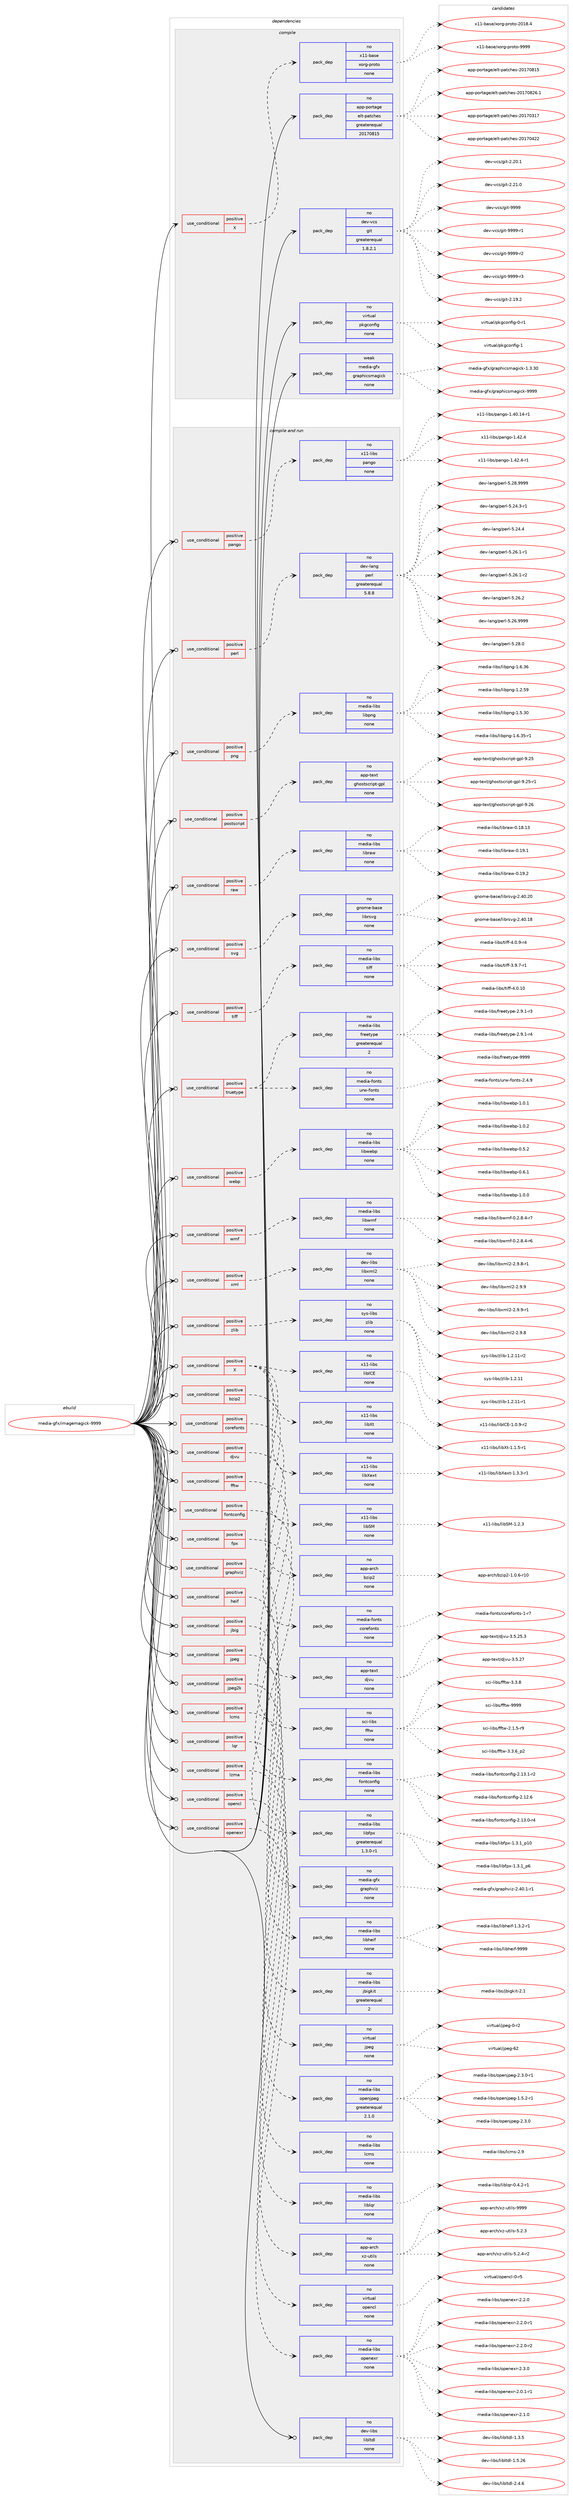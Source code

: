 digraph prolog {

# *************
# Graph options
# *************

newrank=true;
concentrate=true;
compound=true;
graph [rankdir=LR,fontname=Helvetica,fontsize=10,ranksep=1.5];#, ranksep=2.5, nodesep=0.2];
edge  [arrowhead=vee];
node  [fontname=Helvetica,fontsize=10];

# **********
# The ebuild
# **********

subgraph cluster_leftcol {
color=gray;
rank=same;
label=<<i>ebuild</i>>;
id [label="media-gfx/imagemagick-9999", color=red, width=4, href="../media-gfx/imagemagick-9999.svg"];
}

# ****************
# The dependencies
# ****************

subgraph cluster_midcol {
color=gray;
label=<<i>dependencies</i>>;
subgraph cluster_compile {
fillcolor="#eeeeee";
style=filled;
label=<<i>compile</i>>;
subgraph cond432993 {
dependency1605698 [label=<<TABLE BORDER="0" CELLBORDER="1" CELLSPACING="0" CELLPADDING="4"><TR><TD ROWSPAN="3" CELLPADDING="10">use_conditional</TD></TR><TR><TD>positive</TD></TR><TR><TD>X</TD></TR></TABLE>>, shape=none, color=red];
subgraph pack1147108 {
dependency1605699 [label=<<TABLE BORDER="0" CELLBORDER="1" CELLSPACING="0" CELLPADDING="4" WIDTH="220"><TR><TD ROWSPAN="6" CELLPADDING="30">pack_dep</TD></TR><TR><TD WIDTH="110">no</TD></TR><TR><TD>x11-base</TD></TR><TR><TD>xorg-proto</TD></TR><TR><TD>none</TD></TR><TR><TD></TD></TR></TABLE>>, shape=none, color=blue];
}
dependency1605698:e -> dependency1605699:w [weight=20,style="dashed",arrowhead="vee"];
}
id:e -> dependency1605698:w [weight=20,style="solid",arrowhead="vee"];
subgraph pack1147109 {
dependency1605700 [label=<<TABLE BORDER="0" CELLBORDER="1" CELLSPACING="0" CELLPADDING="4" WIDTH="220"><TR><TD ROWSPAN="6" CELLPADDING="30">pack_dep</TD></TR><TR><TD WIDTH="110">no</TD></TR><TR><TD>app-portage</TD></TR><TR><TD>elt-patches</TD></TR><TR><TD>greaterequal</TD></TR><TR><TD>20170815</TD></TR></TABLE>>, shape=none, color=blue];
}
id:e -> dependency1605700:w [weight=20,style="solid",arrowhead="vee"];
subgraph pack1147110 {
dependency1605701 [label=<<TABLE BORDER="0" CELLBORDER="1" CELLSPACING="0" CELLPADDING="4" WIDTH="220"><TR><TD ROWSPAN="6" CELLPADDING="30">pack_dep</TD></TR><TR><TD WIDTH="110">no</TD></TR><TR><TD>dev-vcs</TD></TR><TR><TD>git</TD></TR><TR><TD>greaterequal</TD></TR><TR><TD>1.8.2.1</TD></TR></TABLE>>, shape=none, color=blue];
}
id:e -> dependency1605701:w [weight=20,style="solid",arrowhead="vee"];
subgraph pack1147111 {
dependency1605702 [label=<<TABLE BORDER="0" CELLBORDER="1" CELLSPACING="0" CELLPADDING="4" WIDTH="220"><TR><TD ROWSPAN="6" CELLPADDING="30">pack_dep</TD></TR><TR><TD WIDTH="110">no</TD></TR><TR><TD>virtual</TD></TR><TR><TD>pkgconfig</TD></TR><TR><TD>none</TD></TR><TR><TD></TD></TR></TABLE>>, shape=none, color=blue];
}
id:e -> dependency1605702:w [weight=20,style="solid",arrowhead="vee"];
subgraph pack1147112 {
dependency1605703 [label=<<TABLE BORDER="0" CELLBORDER="1" CELLSPACING="0" CELLPADDING="4" WIDTH="220"><TR><TD ROWSPAN="6" CELLPADDING="30">pack_dep</TD></TR><TR><TD WIDTH="110">weak</TD></TR><TR><TD>media-gfx</TD></TR><TR><TD>graphicsmagick</TD></TR><TR><TD>none</TD></TR><TR><TD></TD></TR></TABLE>>, shape=none, color=blue];
}
id:e -> dependency1605703:w [weight=20,style="solid",arrowhead="vee"];
}
subgraph cluster_compileandrun {
fillcolor="#eeeeee";
style=filled;
label=<<i>compile and run</i>>;
subgraph cond432994 {
dependency1605704 [label=<<TABLE BORDER="0" CELLBORDER="1" CELLSPACING="0" CELLPADDING="4"><TR><TD ROWSPAN="3" CELLPADDING="10">use_conditional</TD></TR><TR><TD>positive</TD></TR><TR><TD>X</TD></TR></TABLE>>, shape=none, color=red];
subgraph pack1147113 {
dependency1605705 [label=<<TABLE BORDER="0" CELLBORDER="1" CELLSPACING="0" CELLPADDING="4" WIDTH="220"><TR><TD ROWSPAN="6" CELLPADDING="30">pack_dep</TD></TR><TR><TD WIDTH="110">no</TD></TR><TR><TD>x11-libs</TD></TR><TR><TD>libICE</TD></TR><TR><TD>none</TD></TR><TR><TD></TD></TR></TABLE>>, shape=none, color=blue];
}
dependency1605704:e -> dependency1605705:w [weight=20,style="dashed",arrowhead="vee"];
subgraph pack1147114 {
dependency1605706 [label=<<TABLE BORDER="0" CELLBORDER="1" CELLSPACING="0" CELLPADDING="4" WIDTH="220"><TR><TD ROWSPAN="6" CELLPADDING="30">pack_dep</TD></TR><TR><TD WIDTH="110">no</TD></TR><TR><TD>x11-libs</TD></TR><TR><TD>libSM</TD></TR><TR><TD>none</TD></TR><TR><TD></TD></TR></TABLE>>, shape=none, color=blue];
}
dependency1605704:e -> dependency1605706:w [weight=20,style="dashed",arrowhead="vee"];
subgraph pack1147115 {
dependency1605707 [label=<<TABLE BORDER="0" CELLBORDER="1" CELLSPACING="0" CELLPADDING="4" WIDTH="220"><TR><TD ROWSPAN="6" CELLPADDING="30">pack_dep</TD></TR><TR><TD WIDTH="110">no</TD></TR><TR><TD>x11-libs</TD></TR><TR><TD>libXext</TD></TR><TR><TD>none</TD></TR><TR><TD></TD></TR></TABLE>>, shape=none, color=blue];
}
dependency1605704:e -> dependency1605707:w [weight=20,style="dashed",arrowhead="vee"];
subgraph pack1147116 {
dependency1605708 [label=<<TABLE BORDER="0" CELLBORDER="1" CELLSPACING="0" CELLPADDING="4" WIDTH="220"><TR><TD ROWSPAN="6" CELLPADDING="30">pack_dep</TD></TR><TR><TD WIDTH="110">no</TD></TR><TR><TD>x11-libs</TD></TR><TR><TD>libXt</TD></TR><TR><TD>none</TD></TR><TR><TD></TD></TR></TABLE>>, shape=none, color=blue];
}
dependency1605704:e -> dependency1605708:w [weight=20,style="dashed",arrowhead="vee"];
}
id:e -> dependency1605704:w [weight=20,style="solid",arrowhead="odotvee"];
subgraph cond432995 {
dependency1605709 [label=<<TABLE BORDER="0" CELLBORDER="1" CELLSPACING="0" CELLPADDING="4"><TR><TD ROWSPAN="3" CELLPADDING="10">use_conditional</TD></TR><TR><TD>positive</TD></TR><TR><TD>bzip2</TD></TR></TABLE>>, shape=none, color=red];
subgraph pack1147117 {
dependency1605710 [label=<<TABLE BORDER="0" CELLBORDER="1" CELLSPACING="0" CELLPADDING="4" WIDTH="220"><TR><TD ROWSPAN="6" CELLPADDING="30">pack_dep</TD></TR><TR><TD WIDTH="110">no</TD></TR><TR><TD>app-arch</TD></TR><TR><TD>bzip2</TD></TR><TR><TD>none</TD></TR><TR><TD></TD></TR></TABLE>>, shape=none, color=blue];
}
dependency1605709:e -> dependency1605710:w [weight=20,style="dashed",arrowhead="vee"];
}
id:e -> dependency1605709:w [weight=20,style="solid",arrowhead="odotvee"];
subgraph cond432996 {
dependency1605711 [label=<<TABLE BORDER="0" CELLBORDER="1" CELLSPACING="0" CELLPADDING="4"><TR><TD ROWSPAN="3" CELLPADDING="10">use_conditional</TD></TR><TR><TD>positive</TD></TR><TR><TD>corefonts</TD></TR></TABLE>>, shape=none, color=red];
subgraph pack1147118 {
dependency1605712 [label=<<TABLE BORDER="0" CELLBORDER="1" CELLSPACING="0" CELLPADDING="4" WIDTH="220"><TR><TD ROWSPAN="6" CELLPADDING="30">pack_dep</TD></TR><TR><TD WIDTH="110">no</TD></TR><TR><TD>media-fonts</TD></TR><TR><TD>corefonts</TD></TR><TR><TD>none</TD></TR><TR><TD></TD></TR></TABLE>>, shape=none, color=blue];
}
dependency1605711:e -> dependency1605712:w [weight=20,style="dashed",arrowhead="vee"];
}
id:e -> dependency1605711:w [weight=20,style="solid",arrowhead="odotvee"];
subgraph cond432997 {
dependency1605713 [label=<<TABLE BORDER="0" CELLBORDER="1" CELLSPACING="0" CELLPADDING="4"><TR><TD ROWSPAN="3" CELLPADDING="10">use_conditional</TD></TR><TR><TD>positive</TD></TR><TR><TD>djvu</TD></TR></TABLE>>, shape=none, color=red];
subgraph pack1147119 {
dependency1605714 [label=<<TABLE BORDER="0" CELLBORDER="1" CELLSPACING="0" CELLPADDING="4" WIDTH="220"><TR><TD ROWSPAN="6" CELLPADDING="30">pack_dep</TD></TR><TR><TD WIDTH="110">no</TD></TR><TR><TD>app-text</TD></TR><TR><TD>djvu</TD></TR><TR><TD>none</TD></TR><TR><TD></TD></TR></TABLE>>, shape=none, color=blue];
}
dependency1605713:e -> dependency1605714:w [weight=20,style="dashed",arrowhead="vee"];
}
id:e -> dependency1605713:w [weight=20,style="solid",arrowhead="odotvee"];
subgraph cond432998 {
dependency1605715 [label=<<TABLE BORDER="0" CELLBORDER="1" CELLSPACING="0" CELLPADDING="4"><TR><TD ROWSPAN="3" CELLPADDING="10">use_conditional</TD></TR><TR><TD>positive</TD></TR><TR><TD>fftw</TD></TR></TABLE>>, shape=none, color=red];
subgraph pack1147120 {
dependency1605716 [label=<<TABLE BORDER="0" CELLBORDER="1" CELLSPACING="0" CELLPADDING="4" WIDTH="220"><TR><TD ROWSPAN="6" CELLPADDING="30">pack_dep</TD></TR><TR><TD WIDTH="110">no</TD></TR><TR><TD>sci-libs</TD></TR><TR><TD>fftw</TD></TR><TR><TD>none</TD></TR><TR><TD></TD></TR></TABLE>>, shape=none, color=blue];
}
dependency1605715:e -> dependency1605716:w [weight=20,style="dashed",arrowhead="vee"];
}
id:e -> dependency1605715:w [weight=20,style="solid",arrowhead="odotvee"];
subgraph cond432999 {
dependency1605717 [label=<<TABLE BORDER="0" CELLBORDER="1" CELLSPACING="0" CELLPADDING="4"><TR><TD ROWSPAN="3" CELLPADDING="10">use_conditional</TD></TR><TR><TD>positive</TD></TR><TR><TD>fontconfig</TD></TR></TABLE>>, shape=none, color=red];
subgraph pack1147121 {
dependency1605718 [label=<<TABLE BORDER="0" CELLBORDER="1" CELLSPACING="0" CELLPADDING="4" WIDTH="220"><TR><TD ROWSPAN="6" CELLPADDING="30">pack_dep</TD></TR><TR><TD WIDTH="110">no</TD></TR><TR><TD>media-libs</TD></TR><TR><TD>fontconfig</TD></TR><TR><TD>none</TD></TR><TR><TD></TD></TR></TABLE>>, shape=none, color=blue];
}
dependency1605717:e -> dependency1605718:w [weight=20,style="dashed",arrowhead="vee"];
}
id:e -> dependency1605717:w [weight=20,style="solid",arrowhead="odotvee"];
subgraph cond433000 {
dependency1605719 [label=<<TABLE BORDER="0" CELLBORDER="1" CELLSPACING="0" CELLPADDING="4"><TR><TD ROWSPAN="3" CELLPADDING="10">use_conditional</TD></TR><TR><TD>positive</TD></TR><TR><TD>fpx</TD></TR></TABLE>>, shape=none, color=red];
subgraph pack1147122 {
dependency1605720 [label=<<TABLE BORDER="0" CELLBORDER="1" CELLSPACING="0" CELLPADDING="4" WIDTH="220"><TR><TD ROWSPAN="6" CELLPADDING="30">pack_dep</TD></TR><TR><TD WIDTH="110">no</TD></TR><TR><TD>media-libs</TD></TR><TR><TD>libfpx</TD></TR><TR><TD>greaterequal</TD></TR><TR><TD>1.3.0-r1</TD></TR></TABLE>>, shape=none, color=blue];
}
dependency1605719:e -> dependency1605720:w [weight=20,style="dashed",arrowhead="vee"];
}
id:e -> dependency1605719:w [weight=20,style="solid",arrowhead="odotvee"];
subgraph cond433001 {
dependency1605721 [label=<<TABLE BORDER="0" CELLBORDER="1" CELLSPACING="0" CELLPADDING="4"><TR><TD ROWSPAN="3" CELLPADDING="10">use_conditional</TD></TR><TR><TD>positive</TD></TR><TR><TD>graphviz</TD></TR></TABLE>>, shape=none, color=red];
subgraph pack1147123 {
dependency1605722 [label=<<TABLE BORDER="0" CELLBORDER="1" CELLSPACING="0" CELLPADDING="4" WIDTH="220"><TR><TD ROWSPAN="6" CELLPADDING="30">pack_dep</TD></TR><TR><TD WIDTH="110">no</TD></TR><TR><TD>media-gfx</TD></TR><TR><TD>graphviz</TD></TR><TR><TD>none</TD></TR><TR><TD></TD></TR></TABLE>>, shape=none, color=blue];
}
dependency1605721:e -> dependency1605722:w [weight=20,style="dashed",arrowhead="vee"];
}
id:e -> dependency1605721:w [weight=20,style="solid",arrowhead="odotvee"];
subgraph cond433002 {
dependency1605723 [label=<<TABLE BORDER="0" CELLBORDER="1" CELLSPACING="0" CELLPADDING="4"><TR><TD ROWSPAN="3" CELLPADDING="10">use_conditional</TD></TR><TR><TD>positive</TD></TR><TR><TD>heif</TD></TR></TABLE>>, shape=none, color=red];
subgraph pack1147124 {
dependency1605724 [label=<<TABLE BORDER="0" CELLBORDER="1" CELLSPACING="0" CELLPADDING="4" WIDTH="220"><TR><TD ROWSPAN="6" CELLPADDING="30">pack_dep</TD></TR><TR><TD WIDTH="110">no</TD></TR><TR><TD>media-libs</TD></TR><TR><TD>libheif</TD></TR><TR><TD>none</TD></TR><TR><TD></TD></TR></TABLE>>, shape=none, color=blue];
}
dependency1605723:e -> dependency1605724:w [weight=20,style="dashed",arrowhead="vee"];
}
id:e -> dependency1605723:w [weight=20,style="solid",arrowhead="odotvee"];
subgraph cond433003 {
dependency1605725 [label=<<TABLE BORDER="0" CELLBORDER="1" CELLSPACING="0" CELLPADDING="4"><TR><TD ROWSPAN="3" CELLPADDING="10">use_conditional</TD></TR><TR><TD>positive</TD></TR><TR><TD>jbig</TD></TR></TABLE>>, shape=none, color=red];
subgraph pack1147125 {
dependency1605726 [label=<<TABLE BORDER="0" CELLBORDER="1" CELLSPACING="0" CELLPADDING="4" WIDTH="220"><TR><TD ROWSPAN="6" CELLPADDING="30">pack_dep</TD></TR><TR><TD WIDTH="110">no</TD></TR><TR><TD>media-libs</TD></TR><TR><TD>jbigkit</TD></TR><TR><TD>greaterequal</TD></TR><TR><TD>2</TD></TR></TABLE>>, shape=none, color=blue];
}
dependency1605725:e -> dependency1605726:w [weight=20,style="dashed",arrowhead="vee"];
}
id:e -> dependency1605725:w [weight=20,style="solid",arrowhead="odotvee"];
subgraph cond433004 {
dependency1605727 [label=<<TABLE BORDER="0" CELLBORDER="1" CELLSPACING="0" CELLPADDING="4"><TR><TD ROWSPAN="3" CELLPADDING="10">use_conditional</TD></TR><TR><TD>positive</TD></TR><TR><TD>jpeg</TD></TR></TABLE>>, shape=none, color=red];
subgraph pack1147126 {
dependency1605728 [label=<<TABLE BORDER="0" CELLBORDER="1" CELLSPACING="0" CELLPADDING="4" WIDTH="220"><TR><TD ROWSPAN="6" CELLPADDING="30">pack_dep</TD></TR><TR><TD WIDTH="110">no</TD></TR><TR><TD>virtual</TD></TR><TR><TD>jpeg</TD></TR><TR><TD>none</TD></TR><TR><TD></TD></TR></TABLE>>, shape=none, color=blue];
}
dependency1605727:e -> dependency1605728:w [weight=20,style="dashed",arrowhead="vee"];
}
id:e -> dependency1605727:w [weight=20,style="solid",arrowhead="odotvee"];
subgraph cond433005 {
dependency1605729 [label=<<TABLE BORDER="0" CELLBORDER="1" CELLSPACING="0" CELLPADDING="4"><TR><TD ROWSPAN="3" CELLPADDING="10">use_conditional</TD></TR><TR><TD>positive</TD></TR><TR><TD>jpeg2k</TD></TR></TABLE>>, shape=none, color=red];
subgraph pack1147127 {
dependency1605730 [label=<<TABLE BORDER="0" CELLBORDER="1" CELLSPACING="0" CELLPADDING="4" WIDTH="220"><TR><TD ROWSPAN="6" CELLPADDING="30">pack_dep</TD></TR><TR><TD WIDTH="110">no</TD></TR><TR><TD>media-libs</TD></TR><TR><TD>openjpeg</TD></TR><TR><TD>greaterequal</TD></TR><TR><TD>2.1.0</TD></TR></TABLE>>, shape=none, color=blue];
}
dependency1605729:e -> dependency1605730:w [weight=20,style="dashed",arrowhead="vee"];
}
id:e -> dependency1605729:w [weight=20,style="solid",arrowhead="odotvee"];
subgraph cond433006 {
dependency1605731 [label=<<TABLE BORDER="0" CELLBORDER="1" CELLSPACING="0" CELLPADDING="4"><TR><TD ROWSPAN="3" CELLPADDING="10">use_conditional</TD></TR><TR><TD>positive</TD></TR><TR><TD>lcms</TD></TR></TABLE>>, shape=none, color=red];
subgraph pack1147128 {
dependency1605732 [label=<<TABLE BORDER="0" CELLBORDER="1" CELLSPACING="0" CELLPADDING="4" WIDTH="220"><TR><TD ROWSPAN="6" CELLPADDING="30">pack_dep</TD></TR><TR><TD WIDTH="110">no</TD></TR><TR><TD>media-libs</TD></TR><TR><TD>lcms</TD></TR><TR><TD>none</TD></TR><TR><TD></TD></TR></TABLE>>, shape=none, color=blue];
}
dependency1605731:e -> dependency1605732:w [weight=20,style="dashed",arrowhead="vee"];
}
id:e -> dependency1605731:w [weight=20,style="solid",arrowhead="odotvee"];
subgraph cond433007 {
dependency1605733 [label=<<TABLE BORDER="0" CELLBORDER="1" CELLSPACING="0" CELLPADDING="4"><TR><TD ROWSPAN="3" CELLPADDING="10">use_conditional</TD></TR><TR><TD>positive</TD></TR><TR><TD>lqr</TD></TR></TABLE>>, shape=none, color=red];
subgraph pack1147129 {
dependency1605734 [label=<<TABLE BORDER="0" CELLBORDER="1" CELLSPACING="0" CELLPADDING="4" WIDTH="220"><TR><TD ROWSPAN="6" CELLPADDING="30">pack_dep</TD></TR><TR><TD WIDTH="110">no</TD></TR><TR><TD>media-libs</TD></TR><TR><TD>liblqr</TD></TR><TR><TD>none</TD></TR><TR><TD></TD></TR></TABLE>>, shape=none, color=blue];
}
dependency1605733:e -> dependency1605734:w [weight=20,style="dashed",arrowhead="vee"];
}
id:e -> dependency1605733:w [weight=20,style="solid",arrowhead="odotvee"];
subgraph cond433008 {
dependency1605735 [label=<<TABLE BORDER="0" CELLBORDER="1" CELLSPACING="0" CELLPADDING="4"><TR><TD ROWSPAN="3" CELLPADDING="10">use_conditional</TD></TR><TR><TD>positive</TD></TR><TR><TD>lzma</TD></TR></TABLE>>, shape=none, color=red];
subgraph pack1147130 {
dependency1605736 [label=<<TABLE BORDER="0" CELLBORDER="1" CELLSPACING="0" CELLPADDING="4" WIDTH="220"><TR><TD ROWSPAN="6" CELLPADDING="30">pack_dep</TD></TR><TR><TD WIDTH="110">no</TD></TR><TR><TD>app-arch</TD></TR><TR><TD>xz-utils</TD></TR><TR><TD>none</TD></TR><TR><TD></TD></TR></TABLE>>, shape=none, color=blue];
}
dependency1605735:e -> dependency1605736:w [weight=20,style="dashed",arrowhead="vee"];
}
id:e -> dependency1605735:w [weight=20,style="solid",arrowhead="odotvee"];
subgraph cond433009 {
dependency1605737 [label=<<TABLE BORDER="0" CELLBORDER="1" CELLSPACING="0" CELLPADDING="4"><TR><TD ROWSPAN="3" CELLPADDING="10">use_conditional</TD></TR><TR><TD>positive</TD></TR><TR><TD>opencl</TD></TR></TABLE>>, shape=none, color=red];
subgraph pack1147131 {
dependency1605738 [label=<<TABLE BORDER="0" CELLBORDER="1" CELLSPACING="0" CELLPADDING="4" WIDTH="220"><TR><TD ROWSPAN="6" CELLPADDING="30">pack_dep</TD></TR><TR><TD WIDTH="110">no</TD></TR><TR><TD>virtual</TD></TR><TR><TD>opencl</TD></TR><TR><TD>none</TD></TR><TR><TD></TD></TR></TABLE>>, shape=none, color=blue];
}
dependency1605737:e -> dependency1605738:w [weight=20,style="dashed",arrowhead="vee"];
}
id:e -> dependency1605737:w [weight=20,style="solid",arrowhead="odotvee"];
subgraph cond433010 {
dependency1605739 [label=<<TABLE BORDER="0" CELLBORDER="1" CELLSPACING="0" CELLPADDING="4"><TR><TD ROWSPAN="3" CELLPADDING="10">use_conditional</TD></TR><TR><TD>positive</TD></TR><TR><TD>openexr</TD></TR></TABLE>>, shape=none, color=red];
subgraph pack1147132 {
dependency1605740 [label=<<TABLE BORDER="0" CELLBORDER="1" CELLSPACING="0" CELLPADDING="4" WIDTH="220"><TR><TD ROWSPAN="6" CELLPADDING="30">pack_dep</TD></TR><TR><TD WIDTH="110">no</TD></TR><TR><TD>media-libs</TD></TR><TR><TD>openexr</TD></TR><TR><TD>none</TD></TR><TR><TD></TD></TR></TABLE>>, shape=none, color=blue];
}
dependency1605739:e -> dependency1605740:w [weight=20,style="dashed",arrowhead="vee"];
}
id:e -> dependency1605739:w [weight=20,style="solid",arrowhead="odotvee"];
subgraph cond433011 {
dependency1605741 [label=<<TABLE BORDER="0" CELLBORDER="1" CELLSPACING="0" CELLPADDING="4"><TR><TD ROWSPAN="3" CELLPADDING="10">use_conditional</TD></TR><TR><TD>positive</TD></TR><TR><TD>pango</TD></TR></TABLE>>, shape=none, color=red];
subgraph pack1147133 {
dependency1605742 [label=<<TABLE BORDER="0" CELLBORDER="1" CELLSPACING="0" CELLPADDING="4" WIDTH="220"><TR><TD ROWSPAN="6" CELLPADDING="30">pack_dep</TD></TR><TR><TD WIDTH="110">no</TD></TR><TR><TD>x11-libs</TD></TR><TR><TD>pango</TD></TR><TR><TD>none</TD></TR><TR><TD></TD></TR></TABLE>>, shape=none, color=blue];
}
dependency1605741:e -> dependency1605742:w [weight=20,style="dashed",arrowhead="vee"];
}
id:e -> dependency1605741:w [weight=20,style="solid",arrowhead="odotvee"];
subgraph cond433012 {
dependency1605743 [label=<<TABLE BORDER="0" CELLBORDER="1" CELLSPACING="0" CELLPADDING="4"><TR><TD ROWSPAN="3" CELLPADDING="10">use_conditional</TD></TR><TR><TD>positive</TD></TR><TR><TD>perl</TD></TR></TABLE>>, shape=none, color=red];
subgraph pack1147134 {
dependency1605744 [label=<<TABLE BORDER="0" CELLBORDER="1" CELLSPACING="0" CELLPADDING="4" WIDTH="220"><TR><TD ROWSPAN="6" CELLPADDING="30">pack_dep</TD></TR><TR><TD WIDTH="110">no</TD></TR><TR><TD>dev-lang</TD></TR><TR><TD>perl</TD></TR><TR><TD>greaterequal</TD></TR><TR><TD>5.8.8</TD></TR></TABLE>>, shape=none, color=blue];
}
dependency1605743:e -> dependency1605744:w [weight=20,style="dashed",arrowhead="vee"];
}
id:e -> dependency1605743:w [weight=20,style="solid",arrowhead="odotvee"];
subgraph cond433013 {
dependency1605745 [label=<<TABLE BORDER="0" CELLBORDER="1" CELLSPACING="0" CELLPADDING="4"><TR><TD ROWSPAN="3" CELLPADDING="10">use_conditional</TD></TR><TR><TD>positive</TD></TR><TR><TD>png</TD></TR></TABLE>>, shape=none, color=red];
subgraph pack1147135 {
dependency1605746 [label=<<TABLE BORDER="0" CELLBORDER="1" CELLSPACING="0" CELLPADDING="4" WIDTH="220"><TR><TD ROWSPAN="6" CELLPADDING="30">pack_dep</TD></TR><TR><TD WIDTH="110">no</TD></TR><TR><TD>media-libs</TD></TR><TR><TD>libpng</TD></TR><TR><TD>none</TD></TR><TR><TD></TD></TR></TABLE>>, shape=none, color=blue];
}
dependency1605745:e -> dependency1605746:w [weight=20,style="dashed",arrowhead="vee"];
}
id:e -> dependency1605745:w [weight=20,style="solid",arrowhead="odotvee"];
subgraph cond433014 {
dependency1605747 [label=<<TABLE BORDER="0" CELLBORDER="1" CELLSPACING="0" CELLPADDING="4"><TR><TD ROWSPAN="3" CELLPADDING="10">use_conditional</TD></TR><TR><TD>positive</TD></TR><TR><TD>postscript</TD></TR></TABLE>>, shape=none, color=red];
subgraph pack1147136 {
dependency1605748 [label=<<TABLE BORDER="0" CELLBORDER="1" CELLSPACING="0" CELLPADDING="4" WIDTH="220"><TR><TD ROWSPAN="6" CELLPADDING="30">pack_dep</TD></TR><TR><TD WIDTH="110">no</TD></TR><TR><TD>app-text</TD></TR><TR><TD>ghostscript-gpl</TD></TR><TR><TD>none</TD></TR><TR><TD></TD></TR></TABLE>>, shape=none, color=blue];
}
dependency1605747:e -> dependency1605748:w [weight=20,style="dashed",arrowhead="vee"];
}
id:e -> dependency1605747:w [weight=20,style="solid",arrowhead="odotvee"];
subgraph cond433015 {
dependency1605749 [label=<<TABLE BORDER="0" CELLBORDER="1" CELLSPACING="0" CELLPADDING="4"><TR><TD ROWSPAN="3" CELLPADDING="10">use_conditional</TD></TR><TR><TD>positive</TD></TR><TR><TD>raw</TD></TR></TABLE>>, shape=none, color=red];
subgraph pack1147137 {
dependency1605750 [label=<<TABLE BORDER="0" CELLBORDER="1" CELLSPACING="0" CELLPADDING="4" WIDTH="220"><TR><TD ROWSPAN="6" CELLPADDING="30">pack_dep</TD></TR><TR><TD WIDTH="110">no</TD></TR><TR><TD>media-libs</TD></TR><TR><TD>libraw</TD></TR><TR><TD>none</TD></TR><TR><TD></TD></TR></TABLE>>, shape=none, color=blue];
}
dependency1605749:e -> dependency1605750:w [weight=20,style="dashed",arrowhead="vee"];
}
id:e -> dependency1605749:w [weight=20,style="solid",arrowhead="odotvee"];
subgraph cond433016 {
dependency1605751 [label=<<TABLE BORDER="0" CELLBORDER="1" CELLSPACING="0" CELLPADDING="4"><TR><TD ROWSPAN="3" CELLPADDING="10">use_conditional</TD></TR><TR><TD>positive</TD></TR><TR><TD>svg</TD></TR></TABLE>>, shape=none, color=red];
subgraph pack1147138 {
dependency1605752 [label=<<TABLE BORDER="0" CELLBORDER="1" CELLSPACING="0" CELLPADDING="4" WIDTH="220"><TR><TD ROWSPAN="6" CELLPADDING="30">pack_dep</TD></TR><TR><TD WIDTH="110">no</TD></TR><TR><TD>gnome-base</TD></TR><TR><TD>librsvg</TD></TR><TR><TD>none</TD></TR><TR><TD></TD></TR></TABLE>>, shape=none, color=blue];
}
dependency1605751:e -> dependency1605752:w [weight=20,style="dashed",arrowhead="vee"];
}
id:e -> dependency1605751:w [weight=20,style="solid",arrowhead="odotvee"];
subgraph cond433017 {
dependency1605753 [label=<<TABLE BORDER="0" CELLBORDER="1" CELLSPACING="0" CELLPADDING="4"><TR><TD ROWSPAN="3" CELLPADDING="10">use_conditional</TD></TR><TR><TD>positive</TD></TR><TR><TD>tiff</TD></TR></TABLE>>, shape=none, color=red];
subgraph pack1147139 {
dependency1605754 [label=<<TABLE BORDER="0" CELLBORDER="1" CELLSPACING="0" CELLPADDING="4" WIDTH="220"><TR><TD ROWSPAN="6" CELLPADDING="30">pack_dep</TD></TR><TR><TD WIDTH="110">no</TD></TR><TR><TD>media-libs</TD></TR><TR><TD>tiff</TD></TR><TR><TD>none</TD></TR><TR><TD></TD></TR></TABLE>>, shape=none, color=blue];
}
dependency1605753:e -> dependency1605754:w [weight=20,style="dashed",arrowhead="vee"];
}
id:e -> dependency1605753:w [weight=20,style="solid",arrowhead="odotvee"];
subgraph cond433018 {
dependency1605755 [label=<<TABLE BORDER="0" CELLBORDER="1" CELLSPACING="0" CELLPADDING="4"><TR><TD ROWSPAN="3" CELLPADDING="10">use_conditional</TD></TR><TR><TD>positive</TD></TR><TR><TD>truetype</TD></TR></TABLE>>, shape=none, color=red];
subgraph pack1147140 {
dependency1605756 [label=<<TABLE BORDER="0" CELLBORDER="1" CELLSPACING="0" CELLPADDING="4" WIDTH="220"><TR><TD ROWSPAN="6" CELLPADDING="30">pack_dep</TD></TR><TR><TD WIDTH="110">no</TD></TR><TR><TD>media-fonts</TD></TR><TR><TD>urw-fonts</TD></TR><TR><TD>none</TD></TR><TR><TD></TD></TR></TABLE>>, shape=none, color=blue];
}
dependency1605755:e -> dependency1605756:w [weight=20,style="dashed",arrowhead="vee"];
subgraph pack1147141 {
dependency1605757 [label=<<TABLE BORDER="0" CELLBORDER="1" CELLSPACING="0" CELLPADDING="4" WIDTH="220"><TR><TD ROWSPAN="6" CELLPADDING="30">pack_dep</TD></TR><TR><TD WIDTH="110">no</TD></TR><TR><TD>media-libs</TD></TR><TR><TD>freetype</TD></TR><TR><TD>greaterequal</TD></TR><TR><TD>2</TD></TR></TABLE>>, shape=none, color=blue];
}
dependency1605755:e -> dependency1605757:w [weight=20,style="dashed",arrowhead="vee"];
}
id:e -> dependency1605755:w [weight=20,style="solid",arrowhead="odotvee"];
subgraph cond433019 {
dependency1605758 [label=<<TABLE BORDER="0" CELLBORDER="1" CELLSPACING="0" CELLPADDING="4"><TR><TD ROWSPAN="3" CELLPADDING="10">use_conditional</TD></TR><TR><TD>positive</TD></TR><TR><TD>webp</TD></TR></TABLE>>, shape=none, color=red];
subgraph pack1147142 {
dependency1605759 [label=<<TABLE BORDER="0" CELLBORDER="1" CELLSPACING="0" CELLPADDING="4" WIDTH="220"><TR><TD ROWSPAN="6" CELLPADDING="30">pack_dep</TD></TR><TR><TD WIDTH="110">no</TD></TR><TR><TD>media-libs</TD></TR><TR><TD>libwebp</TD></TR><TR><TD>none</TD></TR><TR><TD></TD></TR></TABLE>>, shape=none, color=blue];
}
dependency1605758:e -> dependency1605759:w [weight=20,style="dashed",arrowhead="vee"];
}
id:e -> dependency1605758:w [weight=20,style="solid",arrowhead="odotvee"];
subgraph cond433020 {
dependency1605760 [label=<<TABLE BORDER="0" CELLBORDER="1" CELLSPACING="0" CELLPADDING="4"><TR><TD ROWSPAN="3" CELLPADDING="10">use_conditional</TD></TR><TR><TD>positive</TD></TR><TR><TD>wmf</TD></TR></TABLE>>, shape=none, color=red];
subgraph pack1147143 {
dependency1605761 [label=<<TABLE BORDER="0" CELLBORDER="1" CELLSPACING="0" CELLPADDING="4" WIDTH="220"><TR><TD ROWSPAN="6" CELLPADDING="30">pack_dep</TD></TR><TR><TD WIDTH="110">no</TD></TR><TR><TD>media-libs</TD></TR><TR><TD>libwmf</TD></TR><TR><TD>none</TD></TR><TR><TD></TD></TR></TABLE>>, shape=none, color=blue];
}
dependency1605760:e -> dependency1605761:w [weight=20,style="dashed",arrowhead="vee"];
}
id:e -> dependency1605760:w [weight=20,style="solid",arrowhead="odotvee"];
subgraph cond433021 {
dependency1605762 [label=<<TABLE BORDER="0" CELLBORDER="1" CELLSPACING="0" CELLPADDING="4"><TR><TD ROWSPAN="3" CELLPADDING="10">use_conditional</TD></TR><TR><TD>positive</TD></TR><TR><TD>xml</TD></TR></TABLE>>, shape=none, color=red];
subgraph pack1147144 {
dependency1605763 [label=<<TABLE BORDER="0" CELLBORDER="1" CELLSPACING="0" CELLPADDING="4" WIDTH="220"><TR><TD ROWSPAN="6" CELLPADDING="30">pack_dep</TD></TR><TR><TD WIDTH="110">no</TD></TR><TR><TD>dev-libs</TD></TR><TR><TD>libxml2</TD></TR><TR><TD>none</TD></TR><TR><TD></TD></TR></TABLE>>, shape=none, color=blue];
}
dependency1605762:e -> dependency1605763:w [weight=20,style="dashed",arrowhead="vee"];
}
id:e -> dependency1605762:w [weight=20,style="solid",arrowhead="odotvee"];
subgraph cond433022 {
dependency1605764 [label=<<TABLE BORDER="0" CELLBORDER="1" CELLSPACING="0" CELLPADDING="4"><TR><TD ROWSPAN="3" CELLPADDING="10">use_conditional</TD></TR><TR><TD>positive</TD></TR><TR><TD>zlib</TD></TR></TABLE>>, shape=none, color=red];
subgraph pack1147145 {
dependency1605765 [label=<<TABLE BORDER="0" CELLBORDER="1" CELLSPACING="0" CELLPADDING="4" WIDTH="220"><TR><TD ROWSPAN="6" CELLPADDING="30">pack_dep</TD></TR><TR><TD WIDTH="110">no</TD></TR><TR><TD>sys-libs</TD></TR><TR><TD>zlib</TD></TR><TR><TD>none</TD></TR><TR><TD></TD></TR></TABLE>>, shape=none, color=blue];
}
dependency1605764:e -> dependency1605765:w [weight=20,style="dashed",arrowhead="vee"];
}
id:e -> dependency1605764:w [weight=20,style="solid",arrowhead="odotvee"];
subgraph pack1147146 {
dependency1605766 [label=<<TABLE BORDER="0" CELLBORDER="1" CELLSPACING="0" CELLPADDING="4" WIDTH="220"><TR><TD ROWSPAN="6" CELLPADDING="30">pack_dep</TD></TR><TR><TD WIDTH="110">no</TD></TR><TR><TD>dev-libs</TD></TR><TR><TD>libltdl</TD></TR><TR><TD>none</TD></TR><TR><TD></TD></TR></TABLE>>, shape=none, color=blue];
}
id:e -> dependency1605766:w [weight=20,style="solid",arrowhead="odotvee"];
}
subgraph cluster_run {
fillcolor="#eeeeee";
style=filled;
label=<<i>run</i>>;
}
}

# **************
# The candidates
# **************

subgraph cluster_choices {
rank=same;
color=gray;
label=<<i>candidates</i>>;

subgraph choice1147108 {
color=black;
nodesep=1;
choice1204949459897115101471201111141034511211411111611145504849564652 [label="x11-base/xorg-proto-2018.4", color=red, width=4,href="../x11-base/xorg-proto-2018.4.svg"];
choice120494945989711510147120111114103451121141111161114557575757 [label="x11-base/xorg-proto-9999", color=red, width=4,href="../x11-base/xorg-proto-9999.svg"];
dependency1605699:e -> choice1204949459897115101471201111141034511211411111611145504849564652:w [style=dotted,weight="100"];
dependency1605699:e -> choice120494945989711510147120111114103451121141111161114557575757:w [style=dotted,weight="100"];
}
subgraph choice1147109 {
color=black;
nodesep=1;
choice97112112451121111141169710310147101108116451129711699104101115455048495548514955 [label="app-portage/elt-patches-20170317", color=red, width=4,href="../app-portage/elt-patches-20170317.svg"];
choice97112112451121111141169710310147101108116451129711699104101115455048495548525050 [label="app-portage/elt-patches-20170422", color=red, width=4,href="../app-portage/elt-patches-20170422.svg"];
choice97112112451121111141169710310147101108116451129711699104101115455048495548564953 [label="app-portage/elt-patches-20170815", color=red, width=4,href="../app-portage/elt-patches-20170815.svg"];
choice971121124511211111411697103101471011081164511297116991041011154550484955485650544649 [label="app-portage/elt-patches-20170826.1", color=red, width=4,href="../app-portage/elt-patches-20170826.1.svg"];
dependency1605700:e -> choice97112112451121111141169710310147101108116451129711699104101115455048495548514955:w [style=dotted,weight="100"];
dependency1605700:e -> choice97112112451121111141169710310147101108116451129711699104101115455048495548525050:w [style=dotted,weight="100"];
dependency1605700:e -> choice97112112451121111141169710310147101108116451129711699104101115455048495548564953:w [style=dotted,weight="100"];
dependency1605700:e -> choice971121124511211111411697103101471011081164511297116991041011154550484955485650544649:w [style=dotted,weight="100"];
}
subgraph choice1147110 {
color=black;
nodesep=1;
choice10010111845118991154710310511645504649574650 [label="dev-vcs/git-2.19.2", color=red, width=4,href="../dev-vcs/git-2.19.2.svg"];
choice10010111845118991154710310511645504650484649 [label="dev-vcs/git-2.20.1", color=red, width=4,href="../dev-vcs/git-2.20.1.svg"];
choice10010111845118991154710310511645504650494648 [label="dev-vcs/git-2.21.0", color=red, width=4,href="../dev-vcs/git-2.21.0.svg"];
choice1001011184511899115471031051164557575757 [label="dev-vcs/git-9999", color=red, width=4,href="../dev-vcs/git-9999.svg"];
choice10010111845118991154710310511645575757574511449 [label="dev-vcs/git-9999-r1", color=red, width=4,href="../dev-vcs/git-9999-r1.svg"];
choice10010111845118991154710310511645575757574511450 [label="dev-vcs/git-9999-r2", color=red, width=4,href="../dev-vcs/git-9999-r2.svg"];
choice10010111845118991154710310511645575757574511451 [label="dev-vcs/git-9999-r3", color=red, width=4,href="../dev-vcs/git-9999-r3.svg"];
dependency1605701:e -> choice10010111845118991154710310511645504649574650:w [style=dotted,weight="100"];
dependency1605701:e -> choice10010111845118991154710310511645504650484649:w [style=dotted,weight="100"];
dependency1605701:e -> choice10010111845118991154710310511645504650494648:w [style=dotted,weight="100"];
dependency1605701:e -> choice1001011184511899115471031051164557575757:w [style=dotted,weight="100"];
dependency1605701:e -> choice10010111845118991154710310511645575757574511449:w [style=dotted,weight="100"];
dependency1605701:e -> choice10010111845118991154710310511645575757574511450:w [style=dotted,weight="100"];
dependency1605701:e -> choice10010111845118991154710310511645575757574511451:w [style=dotted,weight="100"];
}
subgraph choice1147111 {
color=black;
nodesep=1;
choice11810511411611797108471121071039911111010210510345484511449 [label="virtual/pkgconfig-0-r1", color=red, width=4,href="../virtual/pkgconfig-0-r1.svg"];
choice1181051141161179710847112107103991111101021051034549 [label="virtual/pkgconfig-1", color=red, width=4,href="../virtual/pkgconfig-1.svg"];
dependency1605702:e -> choice11810511411611797108471121071039911111010210510345484511449:w [style=dotted,weight="100"];
dependency1605702:e -> choice1181051141161179710847112107103991111101021051034549:w [style=dotted,weight="100"];
}
subgraph choice1147112 {
color=black;
nodesep=1;
choice1091011001059745103102120471031149711210410599115109971031059910745494651465148 [label="media-gfx/graphicsmagick-1.3.30", color=red, width=4,href="../media-gfx/graphicsmagick-1.3.30.svg"];
choice109101100105974510310212047103114971121041059911510997103105991074557575757 [label="media-gfx/graphicsmagick-9999", color=red, width=4,href="../media-gfx/graphicsmagick-9999.svg"];
dependency1605703:e -> choice1091011001059745103102120471031149711210410599115109971031059910745494651465148:w [style=dotted,weight="100"];
dependency1605703:e -> choice109101100105974510310212047103114971121041059911510997103105991074557575757:w [style=dotted,weight="100"];
}
subgraph choice1147113 {
color=black;
nodesep=1;
choice1204949451081059811547108105987367694549464846574511450 [label="x11-libs/libICE-1.0.9-r2", color=red, width=4,href="../x11-libs/libICE-1.0.9-r2.svg"];
dependency1605705:e -> choice1204949451081059811547108105987367694549464846574511450:w [style=dotted,weight="100"];
}
subgraph choice1147114 {
color=black;
nodesep=1;
choice1204949451081059811547108105988377454946504651 [label="x11-libs/libSM-1.2.3", color=red, width=4,href="../x11-libs/libSM-1.2.3.svg"];
dependency1605706:e -> choice1204949451081059811547108105988377454946504651:w [style=dotted,weight="100"];
}
subgraph choice1147115 {
color=black;
nodesep=1;
choice120494945108105981154710810598881011201164549465146514511449 [label="x11-libs/libXext-1.3.3-r1", color=red, width=4,href="../x11-libs/libXext-1.3.3-r1.svg"];
dependency1605707:e -> choice120494945108105981154710810598881011201164549465146514511449:w [style=dotted,weight="100"];
}
subgraph choice1147116 {
color=black;
nodesep=1;
choice120494945108105981154710810598881164549464946534511449 [label="x11-libs/libXt-1.1.5-r1", color=red, width=4,href="../x11-libs/libXt-1.1.5-r1.svg"];
dependency1605708:e -> choice120494945108105981154710810598881164549464946534511449:w [style=dotted,weight="100"];
}
subgraph choice1147117 {
color=black;
nodesep=1;
choice97112112459711499104479812210511250454946484654451144948 [label="app-arch/bzip2-1.0.6-r10", color=red, width=4,href="../app-arch/bzip2-1.0.6-r10.svg"];
dependency1605710:e -> choice97112112459711499104479812210511250454946484654451144948:w [style=dotted,weight="100"];
}
subgraph choice1147118 {
color=black;
nodesep=1;
choice1091011001059745102111110116115479911111410110211111011611545494511455 [label="media-fonts/corefonts-1-r7", color=red, width=4,href="../media-fonts/corefonts-1-r7.svg"];
dependency1605712:e -> choice1091011001059745102111110116115479911111410110211111011611545494511455:w [style=dotted,weight="100"];
}
subgraph choice1147119 {
color=black;
nodesep=1;
choice971121124511610112011647100106118117455146534650534651 [label="app-text/djvu-3.5.25.3", color=red, width=4,href="../app-text/djvu-3.5.25.3.svg"];
choice97112112451161011201164710010611811745514653465055 [label="app-text/djvu-3.5.27", color=red, width=4,href="../app-text/djvu-3.5.27.svg"];
dependency1605714:e -> choice971121124511610112011647100106118117455146534650534651:w [style=dotted,weight="100"];
dependency1605714:e -> choice97112112451161011201164710010611811745514653465055:w [style=dotted,weight="100"];
}
subgraph choice1147120 {
color=black;
nodesep=1;
choice115991054510810598115471021021161194550464946534511457 [label="sci-libs/fftw-2.1.5-r9", color=red, width=4,href="../sci-libs/fftw-2.1.5-r9.svg"];
choice115991054510810598115471021021161194551465146549511250 [label="sci-libs/fftw-3.3.6_p2", color=red, width=4,href="../sci-libs/fftw-3.3.6_p2.svg"];
choice11599105451081059811547102102116119455146514656 [label="sci-libs/fftw-3.3.8", color=red, width=4,href="../sci-libs/fftw-3.3.8.svg"];
choice115991054510810598115471021021161194557575757 [label="sci-libs/fftw-9999", color=red, width=4,href="../sci-libs/fftw-9999.svg"];
dependency1605716:e -> choice115991054510810598115471021021161194550464946534511457:w [style=dotted,weight="100"];
dependency1605716:e -> choice115991054510810598115471021021161194551465146549511250:w [style=dotted,weight="100"];
dependency1605716:e -> choice11599105451081059811547102102116119455146514656:w [style=dotted,weight="100"];
dependency1605716:e -> choice115991054510810598115471021021161194557575757:w [style=dotted,weight="100"];
}
subgraph choice1147121 {
color=black;
nodesep=1;
choice109101100105974510810598115471021111101169911111010210510345504649504654 [label="media-libs/fontconfig-2.12.6", color=red, width=4,href="../media-libs/fontconfig-2.12.6.svg"];
choice1091011001059745108105981154710211111011699111110102105103455046495146484511452 [label="media-libs/fontconfig-2.13.0-r4", color=red, width=4,href="../media-libs/fontconfig-2.13.0-r4.svg"];
choice1091011001059745108105981154710211111011699111110102105103455046495146494511450 [label="media-libs/fontconfig-2.13.1-r2", color=red, width=4,href="../media-libs/fontconfig-2.13.1-r2.svg"];
dependency1605718:e -> choice109101100105974510810598115471021111101169911111010210510345504649504654:w [style=dotted,weight="100"];
dependency1605718:e -> choice1091011001059745108105981154710211111011699111110102105103455046495146484511452:w [style=dotted,weight="100"];
dependency1605718:e -> choice1091011001059745108105981154710211111011699111110102105103455046495146494511450:w [style=dotted,weight="100"];
}
subgraph choice1147122 {
color=black;
nodesep=1;
choice1091011001059745108105981154710810598102112120454946514649951124948 [label="media-libs/libfpx-1.3.1_p10", color=red, width=4,href="../media-libs/libfpx-1.3.1_p10.svg"];
choice10910110010597451081059811547108105981021121204549465146499511254 [label="media-libs/libfpx-1.3.1_p6", color=red, width=4,href="../media-libs/libfpx-1.3.1_p6.svg"];
dependency1605720:e -> choice1091011001059745108105981154710810598102112120454946514649951124948:w [style=dotted,weight="100"];
dependency1605720:e -> choice10910110010597451081059811547108105981021121204549465146499511254:w [style=dotted,weight="100"];
}
subgraph choice1147123 {
color=black;
nodesep=1;
choice10910110010597451031021204710311497112104118105122455046524846494511449 [label="media-gfx/graphviz-2.40.1-r1", color=red, width=4,href="../media-gfx/graphviz-2.40.1-r1.svg"];
dependency1605722:e -> choice10910110010597451031021204710311497112104118105122455046524846494511449:w [style=dotted,weight="100"];
}
subgraph choice1147124 {
color=black;
nodesep=1;
choice10910110010597451081059811547108105981041011051024549465146504511449 [label="media-libs/libheif-1.3.2-r1", color=red, width=4,href="../media-libs/libheif-1.3.2-r1.svg"];
choice10910110010597451081059811547108105981041011051024557575757 [label="media-libs/libheif-9999", color=red, width=4,href="../media-libs/libheif-9999.svg"];
dependency1605724:e -> choice10910110010597451081059811547108105981041011051024549465146504511449:w [style=dotted,weight="100"];
dependency1605724:e -> choice10910110010597451081059811547108105981041011051024557575757:w [style=dotted,weight="100"];
}
subgraph choice1147125 {
color=black;
nodesep=1;
choice109101100105974510810598115471069810510310710511645504649 [label="media-libs/jbigkit-2.1", color=red, width=4,href="../media-libs/jbigkit-2.1.svg"];
dependency1605726:e -> choice109101100105974510810598115471069810510310710511645504649:w [style=dotted,weight="100"];
}
subgraph choice1147126 {
color=black;
nodesep=1;
choice118105114116117971084710611210110345484511450 [label="virtual/jpeg-0-r2", color=red, width=4,href="../virtual/jpeg-0-r2.svg"];
choice1181051141161179710847106112101103455450 [label="virtual/jpeg-62", color=red, width=4,href="../virtual/jpeg-62.svg"];
dependency1605728:e -> choice118105114116117971084710611210110345484511450:w [style=dotted,weight="100"];
dependency1605728:e -> choice1181051141161179710847106112101103455450:w [style=dotted,weight="100"];
}
subgraph choice1147127 {
color=black;
nodesep=1;
choice109101100105974510810598115471111121011101061121011034549465346504511449 [label="media-libs/openjpeg-1.5.2-r1", color=red, width=4,href="../media-libs/openjpeg-1.5.2-r1.svg"];
choice10910110010597451081059811547111112101110106112101103455046514648 [label="media-libs/openjpeg-2.3.0", color=red, width=4,href="../media-libs/openjpeg-2.3.0.svg"];
choice109101100105974510810598115471111121011101061121011034550465146484511449 [label="media-libs/openjpeg-2.3.0-r1", color=red, width=4,href="../media-libs/openjpeg-2.3.0-r1.svg"];
dependency1605730:e -> choice109101100105974510810598115471111121011101061121011034549465346504511449:w [style=dotted,weight="100"];
dependency1605730:e -> choice10910110010597451081059811547111112101110106112101103455046514648:w [style=dotted,weight="100"];
dependency1605730:e -> choice109101100105974510810598115471111121011101061121011034550465146484511449:w [style=dotted,weight="100"];
}
subgraph choice1147128 {
color=black;
nodesep=1;
choice109101100105974510810598115471089910911545504657 [label="media-libs/lcms-2.9", color=red, width=4,href="../media-libs/lcms-2.9.svg"];
dependency1605732:e -> choice109101100105974510810598115471089910911545504657:w [style=dotted,weight="100"];
}
subgraph choice1147129 {
color=black;
nodesep=1;
choice10910110010597451081059811547108105981081131144548465246504511449 [label="media-libs/liblqr-0.4.2-r1", color=red, width=4,href="../media-libs/liblqr-0.4.2-r1.svg"];
dependency1605734:e -> choice10910110010597451081059811547108105981081131144548465246504511449:w [style=dotted,weight="100"];
}
subgraph choice1147130 {
color=black;
nodesep=1;
choice971121124597114991044712012245117116105108115455346504651 [label="app-arch/xz-utils-5.2.3", color=red, width=4,href="../app-arch/xz-utils-5.2.3.svg"];
choice9711211245971149910447120122451171161051081154553465046524511450 [label="app-arch/xz-utils-5.2.4-r2", color=red, width=4,href="../app-arch/xz-utils-5.2.4-r2.svg"];
choice9711211245971149910447120122451171161051081154557575757 [label="app-arch/xz-utils-9999", color=red, width=4,href="../app-arch/xz-utils-9999.svg"];
dependency1605736:e -> choice971121124597114991044712012245117116105108115455346504651:w [style=dotted,weight="100"];
dependency1605736:e -> choice9711211245971149910447120122451171161051081154553465046524511450:w [style=dotted,weight="100"];
dependency1605736:e -> choice9711211245971149910447120122451171161051081154557575757:w [style=dotted,weight="100"];
}
subgraph choice1147131 {
color=black;
nodesep=1;
choice11810511411611797108471111121011109910845484511453 [label="virtual/opencl-0-r5", color=red, width=4,href="../virtual/opencl-0-r5.svg"];
dependency1605738:e -> choice11810511411611797108471111121011109910845484511453:w [style=dotted,weight="100"];
}
subgraph choice1147132 {
color=black;
nodesep=1;
choice109101100105974510810598115471111121011101011201144550464846494511449 [label="media-libs/openexr-2.0.1-r1", color=red, width=4,href="../media-libs/openexr-2.0.1-r1.svg"];
choice10910110010597451081059811547111112101110101120114455046494648 [label="media-libs/openexr-2.1.0", color=red, width=4,href="../media-libs/openexr-2.1.0.svg"];
choice10910110010597451081059811547111112101110101120114455046504648 [label="media-libs/openexr-2.2.0", color=red, width=4,href="../media-libs/openexr-2.2.0.svg"];
choice109101100105974510810598115471111121011101011201144550465046484511449 [label="media-libs/openexr-2.2.0-r1", color=red, width=4,href="../media-libs/openexr-2.2.0-r1.svg"];
choice109101100105974510810598115471111121011101011201144550465046484511450 [label="media-libs/openexr-2.2.0-r2", color=red, width=4,href="../media-libs/openexr-2.2.0-r2.svg"];
choice10910110010597451081059811547111112101110101120114455046514648 [label="media-libs/openexr-2.3.0", color=red, width=4,href="../media-libs/openexr-2.3.0.svg"];
dependency1605740:e -> choice109101100105974510810598115471111121011101011201144550464846494511449:w [style=dotted,weight="100"];
dependency1605740:e -> choice10910110010597451081059811547111112101110101120114455046494648:w [style=dotted,weight="100"];
dependency1605740:e -> choice10910110010597451081059811547111112101110101120114455046504648:w [style=dotted,weight="100"];
dependency1605740:e -> choice109101100105974510810598115471111121011101011201144550465046484511449:w [style=dotted,weight="100"];
dependency1605740:e -> choice109101100105974510810598115471111121011101011201144550465046484511450:w [style=dotted,weight="100"];
dependency1605740:e -> choice10910110010597451081059811547111112101110101120114455046514648:w [style=dotted,weight="100"];
}
subgraph choice1147133 {
color=black;
nodesep=1;
choice12049494510810598115471129711010311145494652484649524511449 [label="x11-libs/pango-1.40.14-r1", color=red, width=4,href="../x11-libs/pango-1.40.14-r1.svg"];
choice12049494510810598115471129711010311145494652504652 [label="x11-libs/pango-1.42.4", color=red, width=4,href="../x11-libs/pango-1.42.4.svg"];
choice120494945108105981154711297110103111454946525046524511449 [label="x11-libs/pango-1.42.4-r1", color=red, width=4,href="../x11-libs/pango-1.42.4-r1.svg"];
dependency1605742:e -> choice12049494510810598115471129711010311145494652484649524511449:w [style=dotted,weight="100"];
dependency1605742:e -> choice12049494510810598115471129711010311145494652504652:w [style=dotted,weight="100"];
dependency1605742:e -> choice120494945108105981154711297110103111454946525046524511449:w [style=dotted,weight="100"];
}
subgraph choice1147134 {
color=black;
nodesep=1;
choice100101118451089711010347112101114108455346505246514511449 [label="dev-lang/perl-5.24.3-r1", color=red, width=4,href="../dev-lang/perl-5.24.3-r1.svg"];
choice10010111845108971101034711210111410845534650524652 [label="dev-lang/perl-5.24.4", color=red, width=4,href="../dev-lang/perl-5.24.4.svg"];
choice100101118451089711010347112101114108455346505446494511449 [label="dev-lang/perl-5.26.1-r1", color=red, width=4,href="../dev-lang/perl-5.26.1-r1.svg"];
choice100101118451089711010347112101114108455346505446494511450 [label="dev-lang/perl-5.26.1-r2", color=red, width=4,href="../dev-lang/perl-5.26.1-r2.svg"];
choice10010111845108971101034711210111410845534650544650 [label="dev-lang/perl-5.26.2", color=red, width=4,href="../dev-lang/perl-5.26.2.svg"];
choice10010111845108971101034711210111410845534650544657575757 [label="dev-lang/perl-5.26.9999", color=red, width=4,href="../dev-lang/perl-5.26.9999.svg"];
choice10010111845108971101034711210111410845534650564648 [label="dev-lang/perl-5.28.0", color=red, width=4,href="../dev-lang/perl-5.28.0.svg"];
choice10010111845108971101034711210111410845534650564657575757 [label="dev-lang/perl-5.28.9999", color=red, width=4,href="../dev-lang/perl-5.28.9999.svg"];
dependency1605744:e -> choice100101118451089711010347112101114108455346505246514511449:w [style=dotted,weight="100"];
dependency1605744:e -> choice10010111845108971101034711210111410845534650524652:w [style=dotted,weight="100"];
dependency1605744:e -> choice100101118451089711010347112101114108455346505446494511449:w [style=dotted,weight="100"];
dependency1605744:e -> choice100101118451089711010347112101114108455346505446494511450:w [style=dotted,weight="100"];
dependency1605744:e -> choice10010111845108971101034711210111410845534650544650:w [style=dotted,weight="100"];
dependency1605744:e -> choice10010111845108971101034711210111410845534650544657575757:w [style=dotted,weight="100"];
dependency1605744:e -> choice10010111845108971101034711210111410845534650564648:w [style=dotted,weight="100"];
dependency1605744:e -> choice10010111845108971101034711210111410845534650564657575757:w [style=dotted,weight="100"];
}
subgraph choice1147135 {
color=black;
nodesep=1;
choice109101100105974510810598115471081059811211010345494650465357 [label="media-libs/libpng-1.2.59", color=red, width=4,href="../media-libs/libpng-1.2.59.svg"];
choice109101100105974510810598115471081059811211010345494653465148 [label="media-libs/libpng-1.5.30", color=red, width=4,href="../media-libs/libpng-1.5.30.svg"];
choice1091011001059745108105981154710810598112110103454946544651534511449 [label="media-libs/libpng-1.6.35-r1", color=red, width=4,href="../media-libs/libpng-1.6.35-r1.svg"];
choice109101100105974510810598115471081059811211010345494654465154 [label="media-libs/libpng-1.6.36", color=red, width=4,href="../media-libs/libpng-1.6.36.svg"];
dependency1605746:e -> choice109101100105974510810598115471081059811211010345494650465357:w [style=dotted,weight="100"];
dependency1605746:e -> choice109101100105974510810598115471081059811211010345494653465148:w [style=dotted,weight="100"];
dependency1605746:e -> choice1091011001059745108105981154710810598112110103454946544651534511449:w [style=dotted,weight="100"];
dependency1605746:e -> choice109101100105974510810598115471081059811211010345494654465154:w [style=dotted,weight="100"];
}
subgraph choice1147136 {
color=black;
nodesep=1;
choice97112112451161011201164710310411111511611599114105112116451031121084557465053 [label="app-text/ghostscript-gpl-9.25", color=red, width=4,href="../app-text/ghostscript-gpl-9.25.svg"];
choice971121124511610112011647103104111115116115991141051121164510311210845574650534511449 [label="app-text/ghostscript-gpl-9.25-r1", color=red, width=4,href="../app-text/ghostscript-gpl-9.25-r1.svg"];
choice97112112451161011201164710310411111511611599114105112116451031121084557465054 [label="app-text/ghostscript-gpl-9.26", color=red, width=4,href="../app-text/ghostscript-gpl-9.26.svg"];
dependency1605748:e -> choice97112112451161011201164710310411111511611599114105112116451031121084557465053:w [style=dotted,weight="100"];
dependency1605748:e -> choice971121124511610112011647103104111115116115991141051121164510311210845574650534511449:w [style=dotted,weight="100"];
dependency1605748:e -> choice97112112451161011201164710310411111511611599114105112116451031121084557465054:w [style=dotted,weight="100"];
}
subgraph choice1147137 {
color=black;
nodesep=1;
choice1091011001059745108105981154710810598114971194548464956464951 [label="media-libs/libraw-0.18.13", color=red, width=4,href="../media-libs/libraw-0.18.13.svg"];
choice10910110010597451081059811547108105981149711945484649574649 [label="media-libs/libraw-0.19.1", color=red, width=4,href="../media-libs/libraw-0.19.1.svg"];
choice10910110010597451081059811547108105981149711945484649574650 [label="media-libs/libraw-0.19.2", color=red, width=4,href="../media-libs/libraw-0.19.2.svg"];
dependency1605750:e -> choice1091011001059745108105981154710810598114971194548464956464951:w [style=dotted,weight="100"];
dependency1605750:e -> choice10910110010597451081059811547108105981149711945484649574649:w [style=dotted,weight="100"];
dependency1605750:e -> choice10910110010597451081059811547108105981149711945484649574650:w [style=dotted,weight="100"];
}
subgraph choice1147138 {
color=black;
nodesep=1;
choice10311011110910145989711510147108105981141151181034550465248464956 [label="gnome-base/librsvg-2.40.18", color=red, width=4,href="../gnome-base/librsvg-2.40.18.svg"];
choice10311011110910145989711510147108105981141151181034550465248465048 [label="gnome-base/librsvg-2.40.20", color=red, width=4,href="../gnome-base/librsvg-2.40.20.svg"];
dependency1605752:e -> choice10311011110910145989711510147108105981141151181034550465248464956:w [style=dotted,weight="100"];
dependency1605752:e -> choice10311011110910145989711510147108105981141151181034550465248465048:w [style=dotted,weight="100"];
}
subgraph choice1147139 {
color=black;
nodesep=1;
choice109101100105974510810598115471161051021024551465746554511449 [label="media-libs/tiff-3.9.7-r1", color=red, width=4,href="../media-libs/tiff-3.9.7-r1.svg"];
choice1091011001059745108105981154711610510210245524648464948 [label="media-libs/tiff-4.0.10", color=red, width=4,href="../media-libs/tiff-4.0.10.svg"];
choice109101100105974510810598115471161051021024552464846574511452 [label="media-libs/tiff-4.0.9-r4", color=red, width=4,href="../media-libs/tiff-4.0.9-r4.svg"];
dependency1605754:e -> choice109101100105974510810598115471161051021024551465746554511449:w [style=dotted,weight="100"];
dependency1605754:e -> choice1091011001059745108105981154711610510210245524648464948:w [style=dotted,weight="100"];
dependency1605754:e -> choice109101100105974510810598115471161051021024552464846574511452:w [style=dotted,weight="100"];
}
subgraph choice1147140 {
color=black;
nodesep=1;
choice10910110010597451021111101161154711711411945102111110116115455046524657 [label="media-fonts/urw-fonts-2.4.9", color=red, width=4,href="../media-fonts/urw-fonts-2.4.9.svg"];
dependency1605756:e -> choice10910110010597451021111101161154711711411945102111110116115455046524657:w [style=dotted,weight="100"];
}
subgraph choice1147141 {
color=black;
nodesep=1;
choice109101100105974510810598115471021141011011161211121014550465746494511451 [label="media-libs/freetype-2.9.1-r3", color=red, width=4,href="../media-libs/freetype-2.9.1-r3.svg"];
choice109101100105974510810598115471021141011011161211121014550465746494511452 [label="media-libs/freetype-2.9.1-r4", color=red, width=4,href="../media-libs/freetype-2.9.1-r4.svg"];
choice109101100105974510810598115471021141011011161211121014557575757 [label="media-libs/freetype-9999", color=red, width=4,href="../media-libs/freetype-9999.svg"];
dependency1605757:e -> choice109101100105974510810598115471021141011011161211121014550465746494511451:w [style=dotted,weight="100"];
dependency1605757:e -> choice109101100105974510810598115471021141011011161211121014550465746494511452:w [style=dotted,weight="100"];
dependency1605757:e -> choice109101100105974510810598115471021141011011161211121014557575757:w [style=dotted,weight="100"];
}
subgraph choice1147142 {
color=black;
nodesep=1;
choice109101100105974510810598115471081059811910198112454846534650 [label="media-libs/libwebp-0.5.2", color=red, width=4,href="../media-libs/libwebp-0.5.2.svg"];
choice109101100105974510810598115471081059811910198112454846544649 [label="media-libs/libwebp-0.6.1", color=red, width=4,href="../media-libs/libwebp-0.6.1.svg"];
choice109101100105974510810598115471081059811910198112454946484648 [label="media-libs/libwebp-1.0.0", color=red, width=4,href="../media-libs/libwebp-1.0.0.svg"];
choice109101100105974510810598115471081059811910198112454946484649 [label="media-libs/libwebp-1.0.1", color=red, width=4,href="../media-libs/libwebp-1.0.1.svg"];
choice109101100105974510810598115471081059811910198112454946484650 [label="media-libs/libwebp-1.0.2", color=red, width=4,href="../media-libs/libwebp-1.0.2.svg"];
dependency1605759:e -> choice109101100105974510810598115471081059811910198112454846534650:w [style=dotted,weight="100"];
dependency1605759:e -> choice109101100105974510810598115471081059811910198112454846544649:w [style=dotted,weight="100"];
dependency1605759:e -> choice109101100105974510810598115471081059811910198112454946484648:w [style=dotted,weight="100"];
dependency1605759:e -> choice109101100105974510810598115471081059811910198112454946484649:w [style=dotted,weight="100"];
dependency1605759:e -> choice109101100105974510810598115471081059811910198112454946484650:w [style=dotted,weight="100"];
}
subgraph choice1147143 {
color=black;
nodesep=1;
choice109101100105974510810598115471081059811910910245484650465646524511454 [label="media-libs/libwmf-0.2.8.4-r6", color=red, width=4,href="../media-libs/libwmf-0.2.8.4-r6.svg"];
choice109101100105974510810598115471081059811910910245484650465646524511455 [label="media-libs/libwmf-0.2.8.4-r7", color=red, width=4,href="../media-libs/libwmf-0.2.8.4-r7.svg"];
dependency1605761:e -> choice109101100105974510810598115471081059811910910245484650465646524511454:w [style=dotted,weight="100"];
dependency1605761:e -> choice109101100105974510810598115471081059811910910245484650465646524511455:w [style=dotted,weight="100"];
}
subgraph choice1147144 {
color=black;
nodesep=1;
choice1001011184510810598115471081059812010910850455046574656 [label="dev-libs/libxml2-2.9.8", color=red, width=4,href="../dev-libs/libxml2-2.9.8.svg"];
choice10010111845108105981154710810598120109108504550465746564511449 [label="dev-libs/libxml2-2.9.8-r1", color=red, width=4,href="../dev-libs/libxml2-2.9.8-r1.svg"];
choice1001011184510810598115471081059812010910850455046574657 [label="dev-libs/libxml2-2.9.9", color=red, width=4,href="../dev-libs/libxml2-2.9.9.svg"];
choice10010111845108105981154710810598120109108504550465746574511449 [label="dev-libs/libxml2-2.9.9-r1", color=red, width=4,href="../dev-libs/libxml2-2.9.9-r1.svg"];
dependency1605763:e -> choice1001011184510810598115471081059812010910850455046574656:w [style=dotted,weight="100"];
dependency1605763:e -> choice10010111845108105981154710810598120109108504550465746564511449:w [style=dotted,weight="100"];
dependency1605763:e -> choice1001011184510810598115471081059812010910850455046574657:w [style=dotted,weight="100"];
dependency1605763:e -> choice10010111845108105981154710810598120109108504550465746574511449:w [style=dotted,weight="100"];
}
subgraph choice1147145 {
color=black;
nodesep=1;
choice1151211154510810598115471221081059845494650464949 [label="sys-libs/zlib-1.2.11", color=red, width=4,href="../sys-libs/zlib-1.2.11.svg"];
choice11512111545108105981154712210810598454946504649494511449 [label="sys-libs/zlib-1.2.11-r1", color=red, width=4,href="../sys-libs/zlib-1.2.11-r1.svg"];
choice11512111545108105981154712210810598454946504649494511450 [label="sys-libs/zlib-1.2.11-r2", color=red, width=4,href="../sys-libs/zlib-1.2.11-r2.svg"];
dependency1605765:e -> choice1151211154510810598115471221081059845494650464949:w [style=dotted,weight="100"];
dependency1605765:e -> choice11512111545108105981154712210810598454946504649494511449:w [style=dotted,weight="100"];
dependency1605765:e -> choice11512111545108105981154712210810598454946504649494511450:w [style=dotted,weight="100"];
}
subgraph choice1147146 {
color=black;
nodesep=1;
choice10010111845108105981154710810598108116100108454946514653 [label="dev-libs/libltdl-1.3.5", color=red, width=4,href="../dev-libs/libltdl-1.3.5.svg"];
choice1001011184510810598115471081059810811610010845494653465054 [label="dev-libs/libltdl-1.5.26", color=red, width=4,href="../dev-libs/libltdl-1.5.26.svg"];
choice10010111845108105981154710810598108116100108455046524654 [label="dev-libs/libltdl-2.4.6", color=red, width=4,href="../dev-libs/libltdl-2.4.6.svg"];
dependency1605766:e -> choice10010111845108105981154710810598108116100108454946514653:w [style=dotted,weight="100"];
dependency1605766:e -> choice1001011184510810598115471081059810811610010845494653465054:w [style=dotted,weight="100"];
dependency1605766:e -> choice10010111845108105981154710810598108116100108455046524654:w [style=dotted,weight="100"];
}
}

}
